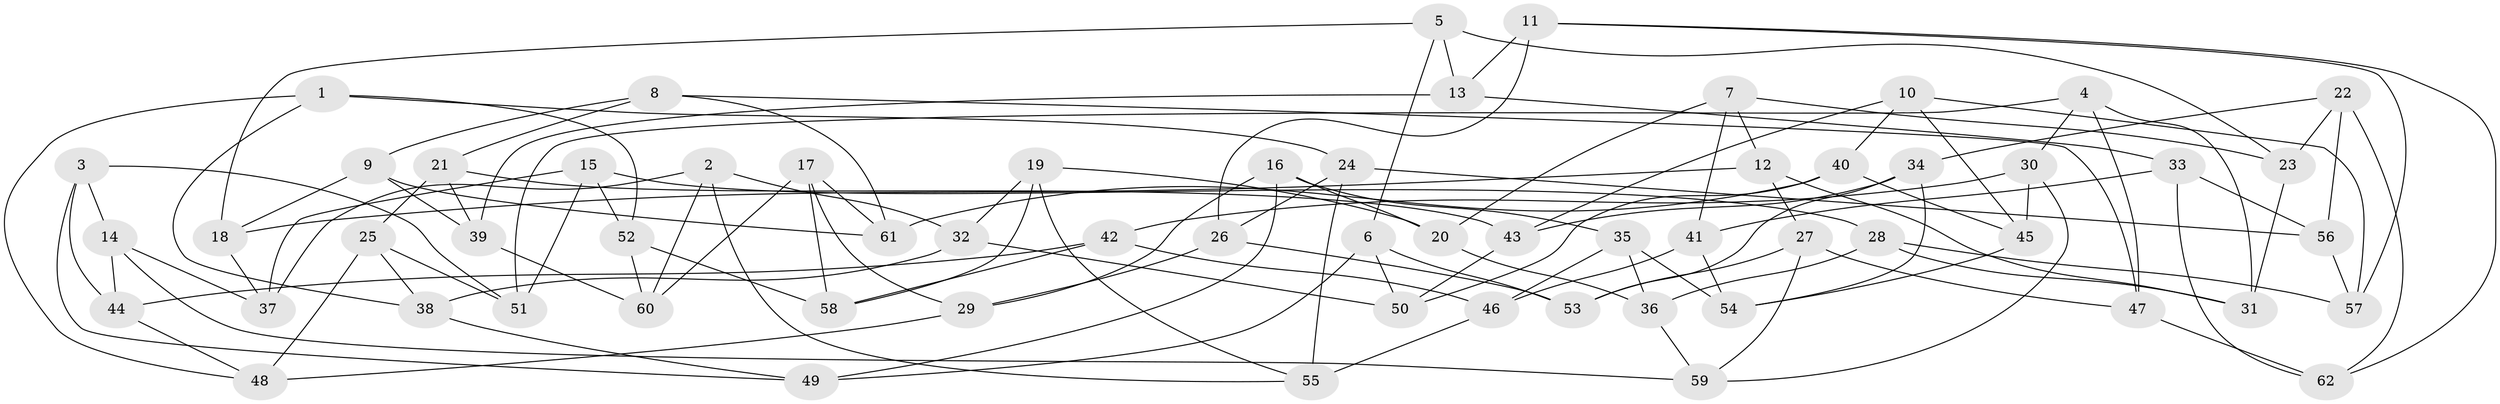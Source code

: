 // coarse degree distribution, {10: 0.10526315789473684, 3: 0.05263157894736842, 6: 0.15789473684210525, 9: 0.15789473684210525, 7: 0.10526315789473684, 8: 0.15789473684210525, 4: 0.15789473684210525, 5: 0.10526315789473684}
// Generated by graph-tools (version 1.1) at 2025/20/03/04/25 18:20:50]
// undirected, 62 vertices, 124 edges
graph export_dot {
graph [start="1"]
  node [color=gray90,style=filled];
  1;
  2;
  3;
  4;
  5;
  6;
  7;
  8;
  9;
  10;
  11;
  12;
  13;
  14;
  15;
  16;
  17;
  18;
  19;
  20;
  21;
  22;
  23;
  24;
  25;
  26;
  27;
  28;
  29;
  30;
  31;
  32;
  33;
  34;
  35;
  36;
  37;
  38;
  39;
  40;
  41;
  42;
  43;
  44;
  45;
  46;
  47;
  48;
  49;
  50;
  51;
  52;
  53;
  54;
  55;
  56;
  57;
  58;
  59;
  60;
  61;
  62;
  1 -- 52;
  1 -- 38;
  1 -- 48;
  1 -- 24;
  2 -- 55;
  2 -- 37;
  2 -- 32;
  2 -- 60;
  3 -- 51;
  3 -- 49;
  3 -- 44;
  3 -- 14;
  4 -- 51;
  4 -- 30;
  4 -- 31;
  4 -- 47;
  5 -- 23;
  5 -- 18;
  5 -- 6;
  5 -- 13;
  6 -- 50;
  6 -- 49;
  6 -- 53;
  7 -- 20;
  7 -- 23;
  7 -- 12;
  7 -- 41;
  8 -- 21;
  8 -- 61;
  8 -- 47;
  8 -- 9;
  9 -- 18;
  9 -- 39;
  9 -- 61;
  10 -- 43;
  10 -- 45;
  10 -- 40;
  10 -- 57;
  11 -- 13;
  11 -- 57;
  11 -- 62;
  11 -- 26;
  12 -- 31;
  12 -- 18;
  12 -- 27;
  13 -- 33;
  13 -- 39;
  14 -- 59;
  14 -- 44;
  14 -- 37;
  15 -- 28;
  15 -- 52;
  15 -- 37;
  15 -- 51;
  16 -- 49;
  16 -- 20;
  16 -- 29;
  16 -- 35;
  17 -- 58;
  17 -- 60;
  17 -- 29;
  17 -- 61;
  18 -- 37;
  19 -- 32;
  19 -- 20;
  19 -- 58;
  19 -- 55;
  20 -- 36;
  21 -- 39;
  21 -- 43;
  21 -- 25;
  22 -- 62;
  22 -- 34;
  22 -- 23;
  22 -- 56;
  23 -- 31;
  24 -- 26;
  24 -- 56;
  24 -- 55;
  25 -- 51;
  25 -- 48;
  25 -- 38;
  26 -- 29;
  26 -- 53;
  27 -- 53;
  27 -- 47;
  27 -- 59;
  28 -- 31;
  28 -- 36;
  28 -- 57;
  29 -- 48;
  30 -- 42;
  30 -- 59;
  30 -- 45;
  32 -- 38;
  32 -- 50;
  33 -- 41;
  33 -- 62;
  33 -- 56;
  34 -- 54;
  34 -- 43;
  34 -- 53;
  35 -- 46;
  35 -- 36;
  35 -- 54;
  36 -- 59;
  38 -- 49;
  39 -- 60;
  40 -- 50;
  40 -- 45;
  40 -- 61;
  41 -- 54;
  41 -- 46;
  42 -- 46;
  42 -- 58;
  42 -- 44;
  43 -- 50;
  44 -- 48;
  45 -- 54;
  46 -- 55;
  47 -- 62;
  52 -- 58;
  52 -- 60;
  56 -- 57;
}
